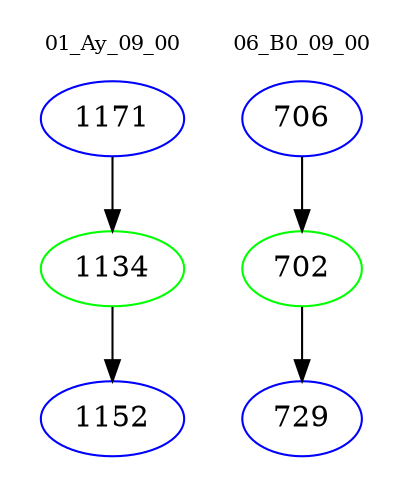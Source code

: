 digraph{
subgraph cluster_0 {
color = white
label = "01_Ay_09_00";
fontsize=10;
T0_1171 [label="1171", color="blue"]
T0_1171 -> T0_1134 [color="black"]
T0_1134 [label="1134", color="green"]
T0_1134 -> T0_1152 [color="black"]
T0_1152 [label="1152", color="blue"]
}
subgraph cluster_1 {
color = white
label = "06_B0_09_00";
fontsize=10;
T1_706 [label="706", color="blue"]
T1_706 -> T1_702 [color="black"]
T1_702 [label="702", color="green"]
T1_702 -> T1_729 [color="black"]
T1_729 [label="729", color="blue"]
}
}

